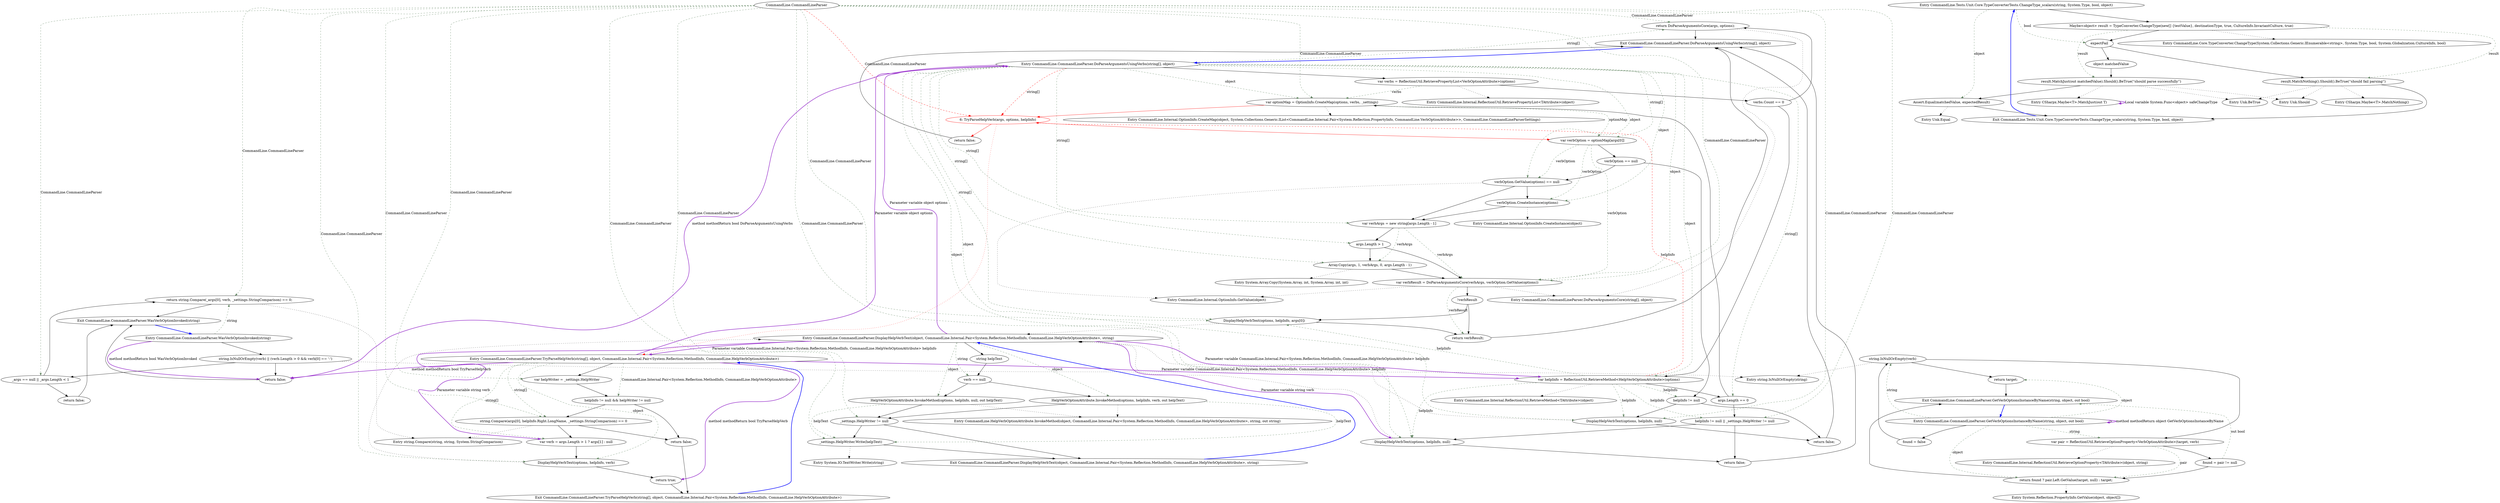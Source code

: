 digraph  {
n72 [label="CommandLine.CommandLineParser", span=""];
n0 [cluster="CommandLine.CommandLineParser.GetVerbOptionsInstanceByName(string, object, out bool)", label="Entry CommandLine.CommandLineParser.GetVerbOptionsInstanceByName(string, object, out bool)", span="46-46"];
n1 [cluster="CommandLine.CommandLineParser.GetVerbOptionsInstanceByName(string, object, out bool)", label="found = false", span="48-48"];
n2 [cluster="CommandLine.CommandLineParser.GetVerbOptionsInstanceByName(string, object, out bool)", label="string.IsNullOrEmpty(verb)", span="49-49"];
n3 [cluster="CommandLine.CommandLineParser.GetVerbOptionsInstanceByName(string, object, out bool)", label="return target;", span="51-51"];
n4 [cluster="CommandLine.CommandLineParser.GetVerbOptionsInstanceByName(string, object, out bool)", label="var pair = ReflectionUtil.RetrieveOptionProperty<VerbOptionAttribute>(target, verb)", span="53-53"];
n6 [cluster="CommandLine.CommandLineParser.GetVerbOptionsInstanceByName(string, object, out bool)", label="return found ? pair.Left.GetValue(target, null) : target;", span="55-55"];
n8 [cluster="string.IsNullOrEmpty(string)", label="Entry string.IsNullOrEmpty(string)", span="0-0"];
n5 [cluster="CommandLine.CommandLineParser.GetVerbOptionsInstanceByName(string, object, out bool)", label="found = pair != null", span="54-54"];
n9 [cluster="CommandLine.Internal.ReflectionUtil.RetrieveOptionProperty<TAttribute>(object, string)", label="Entry CommandLine.Internal.ReflectionUtil.RetrieveOptionProperty<TAttribute>(object, string)", span="151-151"];
n7 [cluster="CommandLine.CommandLineParser.GetVerbOptionsInstanceByName(string, object, out bool)", label="Exit CommandLine.CommandLineParser.GetVerbOptionsInstanceByName(string, object, out bool)", span="46-46"];
n10 [cluster="System.Reflection.PropertyInfo.GetValue(object, object[])", label="Entry System.Reflection.PropertyInfo.GetValue(object, object[])", span="0-0"];
n11 [cluster="CommandLine.CommandLineParser.WasVerbOptionInvoked(string)", label="Entry CommandLine.CommandLineParser.WasVerbOptionInvoked(string)", span="66-66"];
n12 [cluster="CommandLine.CommandLineParser.WasVerbOptionInvoked(string)", label="string.IsNullOrEmpty(verb) || (verb.Length > 0 && verb[0] == '-')", span="68-68"];
n16 [cluster="CommandLine.CommandLineParser.WasVerbOptionInvoked(string)", label="return string.Compare(_args[0], verb, _settings.StringComparison) == 0;", span="76-76"];
n13 [cluster="CommandLine.CommandLineParser.WasVerbOptionInvoked(string)", label="return false;", span="70-70"];
n14 [cluster="CommandLine.CommandLineParser.WasVerbOptionInvoked(string)", label="_args == null || _args.Length < 1", span="72-72"];
n15 [cluster="CommandLine.CommandLineParser.WasVerbOptionInvoked(string)", label="return false;", span="74-74"];
n17 [cluster="CommandLine.CommandLineParser.WasVerbOptionInvoked(string)", label="Exit CommandLine.CommandLineParser.WasVerbOptionInvoked(string)", span="66-66"];
n18 [cluster="string.Compare(string, string, System.StringComparison)", label="Entry string.Compare(string, string, System.StringComparison)", span="0-0"];
n19 [cluster="CommandLine.CommandLineParser.DoParseArgumentsUsingVerbs(string[], object)", label="Entry CommandLine.CommandLineParser.DoParseArgumentsUsingVerbs(string[], object)", span="79-79"];
n20 [cluster="CommandLine.CommandLineParser.DoParseArgumentsUsingVerbs(string[], object)", label="var verbs = ReflectionUtil.RetrievePropertyList<VerbOptionAttribute>(options)", span="81-81"];
n22 [cluster="CommandLine.CommandLineParser.DoParseArgumentsUsingVerbs(string[], object)", label="return DoParseArgumentsCore(args, options);", span="85-85"];
n23 [cluster="CommandLine.CommandLineParser.DoParseArgumentsUsingVerbs(string[], object)", label="var helpInfo = ReflectionUtil.RetrieveMethod<HelpVerbOptionAttribute>(options)", span="87-87"];
n24 [cluster="CommandLine.CommandLineParser.DoParseArgumentsUsingVerbs(string[], object)", label="args.Length == 0", span="88-88"];
n26 [cluster="CommandLine.CommandLineParser.DoParseArgumentsUsingVerbs(string[], object)", label="DisplayHelpVerbText(options, helpInfo, null)", span="92-92"];
n28 [cluster="CommandLine.CommandLineParser.DoParseArgumentsUsingVerbs(string[], object)", label="var optionMap = OptionInfo.CreateMap(options, verbs, _settings)", span="96-96"];
n29 [cluster="CommandLine.CommandLineParser.DoParseArgumentsUsingVerbs(string[], object)", color=red, community=0, label="6: TryParseHelpVerb(args, options, helpInfo)", span="98-98"];
n31 [cluster="CommandLine.CommandLineParser.DoParseArgumentsUsingVerbs(string[], object)", label="var verbOption = optionMap[args[0]]", span="103-103"];
n34 [cluster="CommandLine.CommandLineParser.DoParseArgumentsUsingVerbs(string[], object)", label="DisplayHelpVerbText(options, helpInfo, null)", span="109-109"];
n36 [cluster="CommandLine.CommandLineParser.DoParseArgumentsUsingVerbs(string[], object)", label="verbOption.GetValue(options) == null", span="113-113"];
n37 [cluster="CommandLine.CommandLineParser.DoParseArgumentsUsingVerbs(string[], object)", label="verbOption.CreateInstance(options)", span="116-116"];
n38 [cluster="CommandLine.CommandLineParser.DoParseArgumentsUsingVerbs(string[], object)", label="var verbArgs = new string[args.Length - 1]", span="118-118"];
n39 [cluster="CommandLine.CommandLineParser.DoParseArgumentsUsingVerbs(string[], object)", label="args.Length > 1", span="119-119"];
n40 [cluster="CommandLine.CommandLineParser.DoParseArgumentsUsingVerbs(string[], object)", label="Array.Copy(args, 1, verbArgs, 0, args.Length - 1)", span="121-121"];
n41 [cluster="CommandLine.CommandLineParser.DoParseArgumentsUsingVerbs(string[], object)", label="var verbResult = DoParseArgumentsCore(verbArgs, verbOption.GetValue(options))", span="123-123"];
n43 [cluster="CommandLine.CommandLineParser.DoParseArgumentsUsingVerbs(string[], object)", label="DisplayHelpVerbText(options, helpInfo, args[0])", span="127-127"];
n21 [cluster="CommandLine.CommandLineParser.DoParseArgumentsUsingVerbs(string[], object)", label="verbs.Count == 0", span="82-82"];
n46 [cluster="CommandLine.Internal.ReflectionUtil.RetrievePropertyList<TAttribute>(object)", label="Entry CommandLine.Internal.ReflectionUtil.RetrievePropertyList<TAttribute>(object)", span="43-43"];
n48 [cluster="CommandLine.Internal.ReflectionUtil.RetrieveMethod<TAttribute>(object)", label="Entry CommandLine.Internal.ReflectionUtil.RetrieveMethod<TAttribute>(object)", span="70-70"];
n25 [cluster="CommandLine.CommandLineParser.DoParseArgumentsUsingVerbs(string[], object)", label="helpInfo != null || _settings.HelpWriter != null", span="90-90"];
n33 [cluster="CommandLine.CommandLineParser.DoParseArgumentsUsingVerbs(string[], object)", label="helpInfo != null", span="107-107"];
n27 [cluster="CommandLine.CommandLineParser.DoParseArgumentsUsingVerbs(string[], object)", label="return false;", span="94-94"];
n49 [cluster="CommandLine.CommandLineParser.DisplayHelpVerbText(object, CommandLine.Internal.Pair<System.Reflection.MethodInfo, CommandLine.HelpVerbOptionAttribute>, string)", label="Entry CommandLine.CommandLineParser.DisplayHelpVerbText(object, CommandLine.Internal.Pair<System.Reflection.MethodInfo, CommandLine.HelpVerbOptionAttribute>, string)", span="148-148"];
n50 [cluster="CommandLine.Internal.OptionInfo.CreateMap(object, System.Collections.Generic.IList<CommandLine.Internal.Pair<System.Reflection.PropertyInfo, CommandLine.VerbOptionAttribute>>, CommandLine.CommandLineParserSettings)", label="Entry CommandLine.Internal.OptionInfo.CreateMap(object, System.Collections.Generic.IList<CommandLine.Internal.Pair<System.Reflection.PropertyInfo, CommandLine.VerbOptionAttribute>>, CommandLine.CommandLineParserSettings)", span="73-73"];
n30 [cluster="CommandLine.CommandLineParser.DoParseArgumentsUsingVerbs(string[], object)", label="return false;", span="101-101"];
n51 [cluster="CommandLine.CommandLineParser.TryParseHelpVerb(string[], object, CommandLine.Internal.Pair<System.Reflection.MethodInfo, CommandLine.HelpVerbOptionAttribute>)", label="Entry CommandLine.CommandLineParser.TryParseHelpVerb(string[], object, CommandLine.Internal.Pair<System.Reflection.MethodInfo, CommandLine.HelpVerbOptionAttribute>)", span="132-132"];
n32 [cluster="CommandLine.CommandLineParser.DoParseArgumentsUsingVerbs(string[], object)", label="verbOption == null", span="105-105"];
n35 [cluster="CommandLine.CommandLineParser.DoParseArgumentsUsingVerbs(string[], object)", label="return false;", span="111-111"];
n52 [cluster="CommandLine.Internal.OptionInfo.GetValue(object)", label="Entry CommandLine.Internal.OptionInfo.GetValue(object)", span="50-50"];
n53 [cluster="CommandLine.Internal.OptionInfo.CreateInstance(object)", label="Entry CommandLine.Internal.OptionInfo.CreateInstance(object)", span="58-58"];
n54 [cluster="System.Array.Copy(System.Array, int, System.Array, int, int)", label="Entry System.Array.Copy(System.Array, int, System.Array, int, int)", span="0-0"];
n42 [cluster="CommandLine.CommandLineParser.DoParseArgumentsUsingVerbs(string[], object)", label="!verbResult", span="124-124"];
n47 [cluster="CommandLine.CommandLineParser.DoParseArgumentsCore(string[], object)", label="Entry CommandLine.CommandLineParser.DoParseArgumentsCore(string[], object)", span="141-141"];
n44 [cluster="CommandLine.CommandLineParser.DoParseArgumentsUsingVerbs(string[], object)", label="return verbResult;", span="129-129"];
n45 [cluster="CommandLine.CommandLineParser.DoParseArgumentsUsingVerbs(string[], object)", label="Exit CommandLine.CommandLineParser.DoParseArgumentsUsingVerbs(string[], object)", span="79-79"];
n55 [cluster="CommandLine.CommandLineParser.TryParseHelpVerb(string[], object, CommandLine.Internal.Pair<System.Reflection.MethodInfo, CommandLine.HelpVerbOptionAttribute>)", label="var helpWriter = _settings.HelpWriter", span="134-134"];
n56 [cluster="CommandLine.CommandLineParser.TryParseHelpVerb(string[], object, CommandLine.Internal.Pair<System.Reflection.MethodInfo, CommandLine.HelpVerbOptionAttribute>)", label="helpInfo != null && helpWriter != null", span="135-135"];
n57 [cluster="CommandLine.CommandLineParser.TryParseHelpVerb(string[], object, CommandLine.Internal.Pair<System.Reflection.MethodInfo, CommandLine.HelpVerbOptionAttribute>)", label="string.Compare(args[0], helpInfo.Right.LongName, _settings.StringComparison) == 0", span="137-137"];
n58 [cluster="CommandLine.CommandLineParser.TryParseHelpVerb(string[], object, CommandLine.Internal.Pair<System.Reflection.MethodInfo, CommandLine.HelpVerbOptionAttribute>)", label="var verb = args.Length > 1 ? args[1] : null", span="140-140"];
n59 [cluster="CommandLine.CommandLineParser.TryParseHelpVerb(string[], object, CommandLine.Internal.Pair<System.Reflection.MethodInfo, CommandLine.HelpVerbOptionAttribute>)", label="DisplayHelpVerbText(options, helpInfo, verb)", span="141-141"];
n61 [cluster="CommandLine.CommandLineParser.TryParseHelpVerb(string[], object, CommandLine.Internal.Pair<System.Reflection.MethodInfo, CommandLine.HelpVerbOptionAttribute>)", label="return false;", span="145-145"];
n60 [cluster="CommandLine.CommandLineParser.TryParseHelpVerb(string[], object, CommandLine.Internal.Pair<System.Reflection.MethodInfo, CommandLine.HelpVerbOptionAttribute>)", label="return true;", span="142-142"];
n62 [cluster="CommandLine.CommandLineParser.TryParseHelpVerb(string[], object, CommandLine.Internal.Pair<System.Reflection.MethodInfo, CommandLine.HelpVerbOptionAttribute>)", label="Exit CommandLine.CommandLineParser.TryParseHelpVerb(string[], object, CommandLine.Internal.Pair<System.Reflection.MethodInfo, CommandLine.HelpVerbOptionAttribute>)", span="132-132"];
n63 [cluster="CommandLine.CommandLineParser.DisplayHelpVerbText(object, CommandLine.Internal.Pair<System.Reflection.MethodInfo, CommandLine.HelpVerbOptionAttribute>, string)", label="string helpText", span="150-150"];
n64 [cluster="CommandLine.CommandLineParser.DisplayHelpVerbText(object, CommandLine.Internal.Pair<System.Reflection.MethodInfo, CommandLine.HelpVerbOptionAttribute>, string)", label="verb == null", span="151-151"];
n65 [cluster="CommandLine.CommandLineParser.DisplayHelpVerbText(object, CommandLine.Internal.Pair<System.Reflection.MethodInfo, CommandLine.HelpVerbOptionAttribute>, string)", label="HelpVerbOptionAttribute.InvokeMethod(options, helpInfo, null, out helpText)", span="153-153"];
n66 [cluster="CommandLine.CommandLineParser.DisplayHelpVerbText(object, CommandLine.Internal.Pair<System.Reflection.MethodInfo, CommandLine.HelpVerbOptionAttribute>, string)", label="HelpVerbOptionAttribute.InvokeMethod(options, helpInfo, verb, out helpText)", span="157-157"];
n67 [cluster="CommandLine.CommandLineParser.DisplayHelpVerbText(object, CommandLine.Internal.Pair<System.Reflection.MethodInfo, CommandLine.HelpVerbOptionAttribute>, string)", label="_settings.HelpWriter != null", span="159-159"];
n70 [cluster="CommandLine.HelpVerbOptionAttribute.InvokeMethod(object, CommandLine.Internal.Pair<System.Reflection.MethodInfo, CommandLine.HelpVerbOptionAttribute>, string, out string)", label="Entry CommandLine.HelpVerbOptionAttribute.InvokeMethod(object, CommandLine.Internal.Pair<System.Reflection.MethodInfo, CommandLine.HelpVerbOptionAttribute>, string, out string)", span="86-86"];
n68 [cluster="CommandLine.CommandLineParser.DisplayHelpVerbText(object, CommandLine.Internal.Pair<System.Reflection.MethodInfo, CommandLine.HelpVerbOptionAttribute>, string)", label="_settings.HelpWriter.Write(helpText)", span="161-161"];
n69 [cluster="CommandLine.CommandLineParser.DisplayHelpVerbText(object, CommandLine.Internal.Pair<System.Reflection.MethodInfo, CommandLine.HelpVerbOptionAttribute>, string)", label="Exit CommandLine.CommandLineParser.DisplayHelpVerbText(object, CommandLine.Internal.Pair<System.Reflection.MethodInfo, CommandLine.HelpVerbOptionAttribute>, string)", span="148-148"];
n71 [cluster="System.IO.TextWriter.Write(string)", label="Entry System.IO.TextWriter.Write(string)", span="0-0"];
m2_0 [cluster="CommandLine.Tests.Unit.Core.TypeConverterTests.ChangeType_scalars(string, System.Type, bool, object)", file="VerbsHelpTextFixture.cs", label="Entry CommandLine.Tests.Unit.Core.TypeConverterTests.ChangeType_scalars(string, System.Type, bool, object)", span="19-19"];
m2_1 [cluster="CommandLine.Tests.Unit.Core.TypeConverterTests.ChangeType_scalars(string, System.Type, bool, object)", file="VerbsHelpTextFixture.cs", label="Maybe<object> result = TypeConverter.ChangeType(new[] {testValue}, destinationType, true, CultureInfo.InvariantCulture, true)", span="21-21"];
m2_2 [cluster="CommandLine.Tests.Unit.Core.TypeConverterTests.ChangeType_scalars(string, System.Type, bool, object)", file="VerbsHelpTextFixture.cs", label=expectFail, span="23-23"];
m2_6 [cluster="CommandLine.Tests.Unit.Core.TypeConverterTests.ChangeType_scalars(string, System.Type, bool, object)", file="VerbsHelpTextFixture.cs", label="Assert.Equal(matchedValue, expectedResult)", span="32-32"];
m2_3 [cluster="CommandLine.Tests.Unit.Core.TypeConverterTests.ChangeType_scalars(string, System.Type, bool, object)", file="VerbsHelpTextFixture.cs", label="result.MatchNothing().Should().BeTrue(''should fail parsing'')", span="25-25"];
m2_5 [cluster="CommandLine.Tests.Unit.Core.TypeConverterTests.ChangeType_scalars(string, System.Type, bool, object)", file="VerbsHelpTextFixture.cs", label="result.MatchJust(out matchedValue).Should().BeTrue(''should parse successfully'')", span="31-31"];
m2_4 [cluster="CommandLine.Tests.Unit.Core.TypeConverterTests.ChangeType_scalars(string, System.Type, bool, object)", file="VerbsHelpTextFixture.cs", label="object matchedValue", span="29-29"];
m2_7 [cluster="CommandLine.Tests.Unit.Core.TypeConverterTests.ChangeType_scalars(string, System.Type, bool, object)", file="VerbsHelpTextFixture.cs", label="Exit CommandLine.Tests.Unit.Core.TypeConverterTests.ChangeType_scalars(string, System.Type, bool, object)", span="19-19"];
m2_11 [cluster="Unk.BeTrue", file="VerbsHelpTextFixture.cs", label="Entry Unk.BeTrue", span=""];
m2_8 [cluster="CommandLine.Core.TypeConverter.ChangeType(System.Collections.Generic.IEnumerable<string>, System.Type, bool, System.Globalization.CultureInfo, bool)", file="VerbsHelpTextFixture.cs", label="Entry CommandLine.Core.TypeConverter.ChangeType(System.Collections.Generic.IEnumerable<string>, System.Type, bool, System.Globalization.CultureInfo, bool)", span="18-18"];
m2_9 [cluster="CSharpx.Maybe<T>.MatchNothing()", file="VerbsHelpTextFixture.cs", label="Entry CSharpx.Maybe<T>.MatchNothing()", span="57-57"];
m2_13 [cluster="Unk.Equal", file="VerbsHelpTextFixture.cs", label="Entry Unk.Equal", span=""];
m2_10 [cluster="Unk.Should", file="VerbsHelpTextFixture.cs", label="Entry Unk.Should", span=""];
m2_12 [cluster="CSharpx.Maybe<T>.MatchJust(out T)", file="VerbsHelpTextFixture.cs", label="Entry CSharpx.Maybe<T>.MatchJust(out T)", span="48-48"];
n72 -> n14  [color=darkseagreen4, key=1, label="CommandLine.CommandLineParser", style=dashed];
n72 -> n16  [color=darkseagreen4, key=1, label="CommandLine.CommandLineParser", style=dashed];
n72 -> n22  [color=darkseagreen4, key=1, label="CommandLine.CommandLineParser", style=dashed];
n72 -> n25  [color=darkseagreen4, key=1, label="CommandLine.CommandLineParser", style=dashed];
n72 -> n26  [color=darkseagreen4, key=1, label="CommandLine.CommandLineParser", style=dashed];
n72 -> n28  [color=darkseagreen4, key=1, label="CommandLine.CommandLineParser", style=dashed];
n72 -> n29  [color=red, key=1, label="CommandLine.CommandLineParser", style=dashed];
n72 -> n34  [color=darkseagreen4, key=1, label="CommandLine.CommandLineParser", style=dashed];
n72 -> n41  [color=darkseagreen4, key=1, label="CommandLine.CommandLineParser", style=dashed];
n72 -> n43  [color=darkseagreen4, key=1, label="CommandLine.CommandLineParser", style=dashed];
n72 -> n55  [color=darkseagreen4, key=1, label="CommandLine.CommandLineParser", style=dashed];
n72 -> n57  [color=darkseagreen4, key=1, label="CommandLine.CommandLineParser", style=dashed];
n72 -> n59  [color=darkseagreen4, key=1, label="CommandLine.CommandLineParser", style=dashed];
n72 -> n67  [color=darkseagreen4, key=1, label="CommandLine.CommandLineParser", style=dashed];
n72 -> n68  [color=darkseagreen4, key=1, label="CommandLine.CommandLineParser", style=dashed];
n0 -> n1  [key=0, style=solid];
n0 -> n2  [color=darkseagreen4, key=1, label=string, style=dashed];
n0 -> n3  [color=darkseagreen4, key=1, label=object, style=dashed];
n0 -> n4  [color=darkseagreen4, key=1, label=string, style=dashed];
n0 -> n6  [color=darkseagreen4, key=1, label=object, style=dashed];
n0 -> n0  [color=darkorchid, key=3, label="method methodReturn object GetVerbOptionsInstanceByName", style=bold];
n1 -> n2  [key=0, style=solid];
n2 -> n3  [key=0, style=solid];
n2 -> n4  [key=0, style=solid];
n2 -> n8  [key=2, style=dotted];
n3 -> n7  [key=0, style=solid];
n4 -> n5  [key=0, style=solid];
n4 -> n9  [key=2, style=dotted];
n4 -> n6  [color=darkseagreen4, key=1, label=pair, style=dashed];
n6 -> n7  [key=0, style=solid];
n6 -> n10  [key=2, style=dotted];
n5 -> n6  [key=0, style=solid];
n5 -> n7  [color=darkseagreen4, key=1, label="out bool", style=dashed];
n7 -> n0  [color=blue, key=0, style=bold];
n11 -> n12  [key=0, style=solid];
n11 -> n16  [color=darkseagreen4, key=1, label=string, style=dashed];
n11 -> n13  [color=darkorchid, key=3, label="method methodReturn bool WasVerbOptionInvoked", style=bold];
n12 -> n13  [key=0, style=solid];
n12 -> n14  [key=0, style=solid];
n12 -> n8  [key=2, style=dotted];
n16 -> n17  [key=0, style=solid];
n16 -> n18  [key=2, style=dotted];
n13 -> n17  [key=0, style=solid];
n14 -> n15  [key=0, style=solid];
n14 -> n16  [key=0, style=solid];
n15 -> n17  [key=0, style=solid];
n17 -> n11  [color=blue, key=0, style=bold];
n19 -> n20  [key=0, style=solid];
n19 -> n22  [color=darkseagreen4, key=1, label="string[]", style=dashed];
n19 -> n23  [color=darkseagreen4, key=1, label=object, style=dashed];
n19 -> n24  [color=darkseagreen4, key=1, label="string[]", style=dashed];
n19 -> n26  [color=darkseagreen4, key=1, label=object, style=dashed];
n19 -> n28  [color=darkseagreen4, key=1, label=object, style=dashed];
n19 -> n29  [color=red, key=1, label="string[]", style=dashed];
n19 -> n31  [color=darkseagreen4, key=1, label="string[]", style=dashed];
n19 -> n34  [color=darkseagreen4, key=1, label=object, style=dashed];
n19 -> n36  [color=darkseagreen4, key=1, label=object, style=dashed];
n19 -> n37  [color=darkseagreen4, key=1, label=object, style=dashed];
n19 -> n38  [color=darkseagreen4, key=1, label="string[]", style=dashed];
n19 -> n39  [color=darkseagreen4, key=1, label="string[]", style=dashed];
n19 -> n40  [color=darkseagreen4, key=1, label="string[]", style=dashed];
n19 -> n41  [color=darkseagreen4, key=1, label=object, style=dashed];
n19 -> n43  [color=darkseagreen4, key=1, label="string[]", style=dashed];
n19 -> n13  [color=darkorchid, key=3, label="method methodReturn bool DoParseArgumentsUsingVerbs", style=bold];
n20 -> n21  [key=0, style=solid];
n20 -> n46  [key=2, style=dotted];
n20 -> n28  [color=darkseagreen4, key=1, label=verbs, style=dashed];
n22 -> n45  [key=0, style=solid];
n22 -> n47  [key=2, style=dotted];
n23 -> n24  [key=0, style=solid];
n23 -> n48  [key=2, style=dotted];
n23 -> n25  [color=darkseagreen4, key=1, label=helpInfo, style=dashed];
n23 -> n26  [color=darkseagreen4, key=1, label=helpInfo, style=dashed];
n23 -> n29  [color=red, key=1, label=helpInfo, style=dashed];
n23 -> n33  [color=darkseagreen4, key=1, label=helpInfo, style=dashed];
n23 -> n34  [color=darkseagreen4, key=1, label=helpInfo, style=dashed];
n23 -> n43  [color=darkseagreen4, key=1, label=helpInfo, style=dashed];
n24 -> n25  [key=0, style=solid];
n24 -> n28  [key=0, style=solid];
n26 -> n27  [key=0, style=solid];
n26 -> n49  [key=2, style=dotted];
n28 -> n29  [color=red, key=0, style=solid];
n28 -> n50  [key=2, style=dotted];
n28 -> n31  [color=darkseagreen4, key=1, label=optionMap, style=dashed];
n29 -> n30  [color=red, key=0, style=solid];
n29 -> n31  [color=red, key=0, style=solid];
n29 -> n51  [color=red, key=2, style=dotted];
n31 -> n32  [key=0, style=solid];
n31 -> n36  [color=darkseagreen4, key=1, label=verbOption, style=dashed];
n31 -> n37  [color=darkseagreen4, key=1, label=verbOption, style=dashed];
n31 -> n41  [color=darkseagreen4, key=1, label=verbOption, style=dashed];
n34 -> n35  [key=0, style=solid];
n34 -> n49  [key=2, style=dotted];
n36 -> n37  [key=0, style=solid];
n36 -> n38  [key=0, style=solid];
n36 -> n52  [key=2, style=dotted];
n37 -> n38  [key=0, style=solid];
n37 -> n53  [key=2, style=dotted];
n38 -> n39  [key=0, style=solid];
n38 -> n40  [color=darkseagreen4, key=1, label=verbArgs, style=dashed];
n38 -> n41  [color=darkseagreen4, key=1, label=verbArgs, style=dashed];
n39 -> n40  [key=0, style=solid];
n39 -> n41  [key=0, style=solid];
n40 -> n41  [key=0, style=solid];
n40 -> n54  [key=2, style=dotted];
n41 -> n42  [key=0, style=solid];
n41 -> n52  [key=2, style=dotted];
n41 -> n47  [key=2, style=dotted];
n41 -> n44  [color=darkseagreen4, key=1, label=verbResult, style=dashed];
n43 -> n44  [key=0, style=solid];
n43 -> n49  [key=2, style=dotted];
n21 -> n22  [key=0, style=solid];
n21 -> n23  [key=0, style=solid];
n25 -> n26  [key=0, style=solid];
n25 -> n27  [key=0, style=solid];
n33 -> n34  [key=0, style=solid];
n33 -> n35  [key=0, style=solid];
n27 -> n45  [key=0, style=solid];
n49 -> n63  [key=0, style=solid];
n49 -> n64  [color=darkseagreen4, key=1, label=string, style=dashed];
n49 -> n65  [color=darkseagreen4, key=1, label=object, style=dashed];
n49 -> n66  [color=darkseagreen4, key=1, label=object, style=dashed];
n49 -> n19  [color=darkorchid, key=3, label="Parameter variable object options", style=bold];
n49 -> n51  [color=darkorchid, key=3, label="Parameter variable CommandLine.Internal.Pair<System.Reflection.MethodInfo, CommandLine.HelpVerbOptionAttribute> helpInfo", style=bold];
n49 -> n23  [color=darkorchid, key=3, label="Parameter variable CommandLine.Internal.Pair<System.Reflection.MethodInfo, CommandLine.HelpVerbOptionAttribute> helpInfo", style=bold];
n49 -> n26  [color=darkorchid, key=3, label="Parameter variable string verb", style=bold];
n49 -> n58  [color=darkorchid, key=3, label="Parameter variable string verb", style=bold];
n30 -> n45  [key=0, style=solid];
n51 -> n55  [key=0, style=solid];
n51 -> n56  [color=darkseagreen4, key=1, label="CommandLine.Internal.Pair<System.Reflection.MethodInfo, CommandLine.HelpVerbOptionAttribute>", style=dashed];
n51 -> n57  [color=darkseagreen4, key=1, label="string[]", style=dashed];
n51 -> n58  [color=darkseagreen4, key=1, label="string[]", style=dashed];
n51 -> n59  [color=darkseagreen4, key=1, label=object, style=dashed];
n51 -> n19  [color=darkorchid, key=3, label="Parameter variable object options", style=bold];
n51 -> n23  [color=darkorchid, key=3, label="Parameter variable CommandLine.Internal.Pair<System.Reflection.MethodInfo, CommandLine.HelpVerbOptionAttribute> helpInfo", style=bold];
n51 -> n60  [color=darkorchid, key=3, label="method methodReturn bool TryParseHelpVerb", style=bold];
n51 -> n13  [color=darkorchid, key=3, label="method methodReturn bool TryParseHelpVerb", style=bold];
n32 -> n33  [key=0, style=solid];
n32 -> n36  [key=0, style=solid];
n35 -> n45  [key=0, style=solid];
n42 -> n43  [key=0, style=solid];
n42 -> n44  [key=0, style=solid];
n44 -> n45  [key=0, style=solid];
n45 -> n19  [color=blue, key=0, style=bold];
n55 -> n56  [key=0, style=solid];
n56 -> n57  [key=0, style=solid];
n56 -> n61  [key=0, style=solid];
n57 -> n58  [key=0, style=solid];
n57 -> n61  [key=0, style=solid];
n57 -> n18  [key=2, style=dotted];
n58 -> n59  [key=0, style=solid];
n59 -> n60  [key=0, style=solid];
n59 -> n49  [key=2, style=dotted];
n61 -> n62  [key=0, style=solid];
n60 -> n62  [key=0, style=solid];
n62 -> n51  [color=blue, key=0, style=bold];
n63 -> n64  [key=0, style=solid];
n64 -> n65  [key=0, style=solid];
n64 -> n66  [key=0, style=solid];
n65 -> n67  [key=0, style=solid];
n65 -> n70  [key=2, style=dotted];
n65 -> n68  [color=darkseagreen4, key=1, label=helpText, style=dashed];
n66 -> n67  [key=0, style=solid];
n66 -> n70  [key=2, style=dotted];
n66 -> n68  [color=darkseagreen4, key=1, label=helpText, style=dashed];
n67 -> n68  [key=0, style=solid];
n67 -> n69  [key=0, style=solid];
n68 -> n69  [key=0, style=solid];
n68 -> n71  [key=2, style=dotted];
n69 -> n49  [color=blue, key=0, style=bold];
m2_0 -> m2_1  [key=0, style=solid];
m2_0 -> m2_2  [color=darkseagreen4, key=1, label=bool, style=dashed];
m2_0 -> m2_6  [color=darkseagreen4, key=1, label=object, style=dashed];
m2_1 -> m2_2  [key=0, style=solid];
m2_1 -> m2_8  [key=2, style=dotted];
m2_1 -> m2_3  [color=darkseagreen4, key=1, label=result, style=dashed];
m2_1 -> m2_5  [color=darkseagreen4, key=1, label=result, style=dashed];
m2_2 -> m2_3  [key=0, style=solid];
m2_2 -> m2_4  [key=0, style=solid];
m2_6 -> m2_7  [key=0, style=solid];
m2_6 -> m2_13  [key=2, style=dotted];
m2_3 -> m2_7  [key=0, style=solid];
m2_3 -> m2_9  [key=2, style=dotted];
m2_3 -> m2_10  [key=2, style=dotted];
m2_3 -> m2_11  [key=2, style=dotted];
m2_5 -> m2_6  [key=0, style=solid];
m2_5 -> m2_12  [key=2, style=dotted];
m2_5 -> m2_10  [key=2, style=dotted];
m2_5 -> m2_11  [key=2, style=dotted];
m2_4 -> m2_5  [key=0, style=solid];
m2_7 -> m2_0  [color=blue, key=0, style=bold];
m2_12 -> m2_12  [color=darkorchid, key=3, label="Local variable System.Func<object> safeChangeType", style=bold];
}
